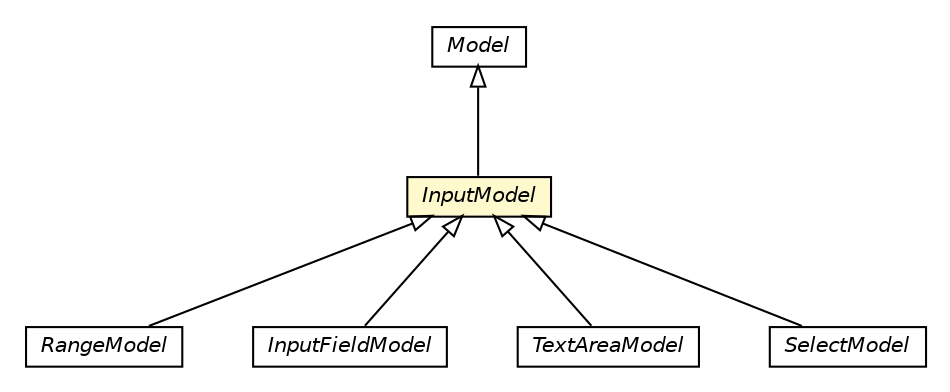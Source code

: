 #!/usr/local/bin/dot
#
# Class diagram 
# Generated by UMLGraph version R5_6-24-gf6e263 (http://www.umlgraph.org/)
#

digraph G {
	edge [fontname="Helvetica",fontsize=10,labelfontname="Helvetica",labelfontsize=10];
	node [fontname="Helvetica",fontsize=10,shape=plaintext];
	nodesep=0.25;
	ranksep=0.5;
	// org.universAAL.ui.handler.gui.swing.model.FormControl.RangeModel
	c30424 [label=<<table title="org.universAAL.ui.handler.gui.swing.model.FormControl.RangeModel" border="0" cellborder="1" cellspacing="0" cellpadding="2" port="p" href="./RangeModel.html">
		<tr><td><table border="0" cellspacing="0" cellpadding="1">
<tr><td align="center" balign="center"><font face="Helvetica-Oblique"> RangeModel </font></td></tr>
		</table></td></tr>
		</table>>, URL="./RangeModel.html", fontname="Helvetica", fontcolor="black", fontsize=10.0];
	// org.universAAL.ui.handler.gui.swing.model.FormControl.InputFieldModel
	c30430 [label=<<table title="org.universAAL.ui.handler.gui.swing.model.FormControl.InputFieldModel" border="0" cellborder="1" cellspacing="0" cellpadding="2" port="p" href="./InputFieldModel.html">
		<tr><td><table border="0" cellspacing="0" cellpadding="1">
<tr><td align="center" balign="center"><font face="Helvetica-Oblique"> InputFieldModel </font></td></tr>
		</table></td></tr>
		</table>>, URL="./InputFieldModel.html", fontname="Helvetica", fontcolor="black", fontsize=10.0];
	// org.universAAL.ui.handler.gui.swing.model.FormControl.TextAreaModel
	c30431 [label=<<table title="org.universAAL.ui.handler.gui.swing.model.FormControl.TextAreaModel" border="0" cellborder="1" cellspacing="0" cellpadding="2" port="p" href="./TextAreaModel.html">
		<tr><td><table border="0" cellspacing="0" cellpadding="1">
<tr><td align="center" balign="center"><font face="Helvetica-Oblique"> TextAreaModel </font></td></tr>
		</table></td></tr>
		</table>>, URL="./TextAreaModel.html", fontname="Helvetica", fontcolor="black", fontsize=10.0];
	// org.universAAL.ui.handler.gui.swing.model.FormControl.InputModel
	c30441 [label=<<table title="org.universAAL.ui.handler.gui.swing.model.FormControl.InputModel" border="0" cellborder="1" cellspacing="0" cellpadding="2" port="p" bgcolor="lemonChiffon" href="./InputModel.html">
		<tr><td><table border="0" cellspacing="0" cellpadding="1">
<tr><td align="center" balign="center"><font face="Helvetica-Oblique"> InputModel </font></td></tr>
		</table></td></tr>
		</table>>, URL="./InputModel.html", fontname="Helvetica", fontcolor="black", fontsize=10.0];
	// org.universAAL.ui.handler.gui.swing.model.FormControl.SelectModel
	c30442 [label=<<table title="org.universAAL.ui.handler.gui.swing.model.FormControl.SelectModel" border="0" cellborder="1" cellspacing="0" cellpadding="2" port="p" href="./SelectModel.html">
		<tr><td><table border="0" cellspacing="0" cellpadding="1">
<tr><td align="center" balign="center"><font face="Helvetica-Oblique"> SelectModel </font></td></tr>
		</table></td></tr>
		</table>>, URL="./SelectModel.html", fontname="Helvetica", fontcolor="black", fontsize=10.0];
	// org.universAAL.ui.handler.gui.swing.model.Model
	c30455 [label=<<table title="org.universAAL.ui.handler.gui.swing.model.Model" border="0" cellborder="1" cellspacing="0" cellpadding="2" port="p" href="../Model.html">
		<tr><td><table border="0" cellspacing="0" cellpadding="1">
<tr><td align="center" balign="center"><font face="Helvetica-Oblique"> Model </font></td></tr>
		</table></td></tr>
		</table>>, URL="../Model.html", fontname="Helvetica", fontcolor="black", fontsize=10.0];
	//org.universAAL.ui.handler.gui.swing.model.FormControl.RangeModel extends org.universAAL.ui.handler.gui.swing.model.FormControl.InputModel
	c30441:p -> c30424:p [dir=back,arrowtail=empty];
	//org.universAAL.ui.handler.gui.swing.model.FormControl.InputFieldModel extends org.universAAL.ui.handler.gui.swing.model.FormControl.InputModel
	c30441:p -> c30430:p [dir=back,arrowtail=empty];
	//org.universAAL.ui.handler.gui.swing.model.FormControl.TextAreaModel extends org.universAAL.ui.handler.gui.swing.model.FormControl.InputModel
	c30441:p -> c30431:p [dir=back,arrowtail=empty];
	//org.universAAL.ui.handler.gui.swing.model.FormControl.InputModel extends org.universAAL.ui.handler.gui.swing.model.Model
	c30455:p -> c30441:p [dir=back,arrowtail=empty];
	//org.universAAL.ui.handler.gui.swing.model.FormControl.SelectModel extends org.universAAL.ui.handler.gui.swing.model.FormControl.InputModel
	c30441:p -> c30442:p [dir=back,arrowtail=empty];
}

